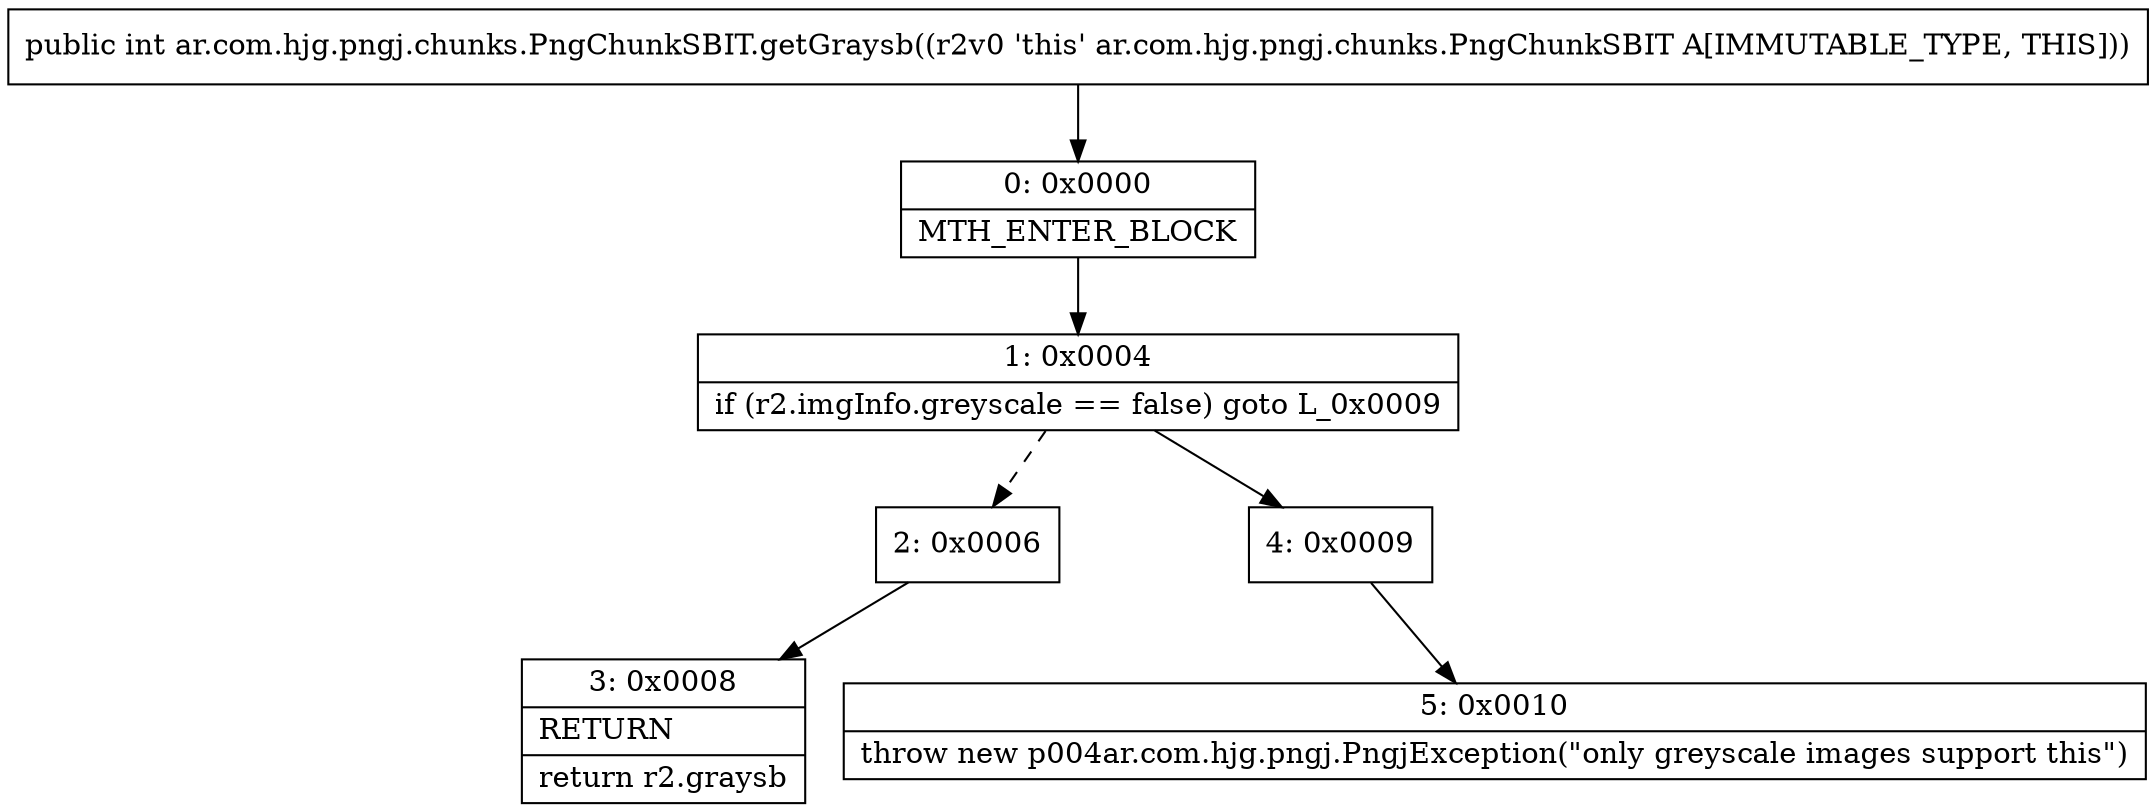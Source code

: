 digraph "CFG forar.com.hjg.pngj.chunks.PngChunkSBIT.getGraysb()I" {
Node_0 [shape=record,label="{0\:\ 0x0000|MTH_ENTER_BLOCK\l}"];
Node_1 [shape=record,label="{1\:\ 0x0004|if (r2.imgInfo.greyscale == false) goto L_0x0009\l}"];
Node_2 [shape=record,label="{2\:\ 0x0006}"];
Node_3 [shape=record,label="{3\:\ 0x0008|RETURN\l|return r2.graysb\l}"];
Node_4 [shape=record,label="{4\:\ 0x0009}"];
Node_5 [shape=record,label="{5\:\ 0x0010|throw new p004ar.com.hjg.pngj.PngjException(\"only greyscale images support this\")\l}"];
MethodNode[shape=record,label="{public int ar.com.hjg.pngj.chunks.PngChunkSBIT.getGraysb((r2v0 'this' ar.com.hjg.pngj.chunks.PngChunkSBIT A[IMMUTABLE_TYPE, THIS])) }"];
MethodNode -> Node_0;
Node_0 -> Node_1;
Node_1 -> Node_2[style=dashed];
Node_1 -> Node_4;
Node_2 -> Node_3;
Node_4 -> Node_5;
}

